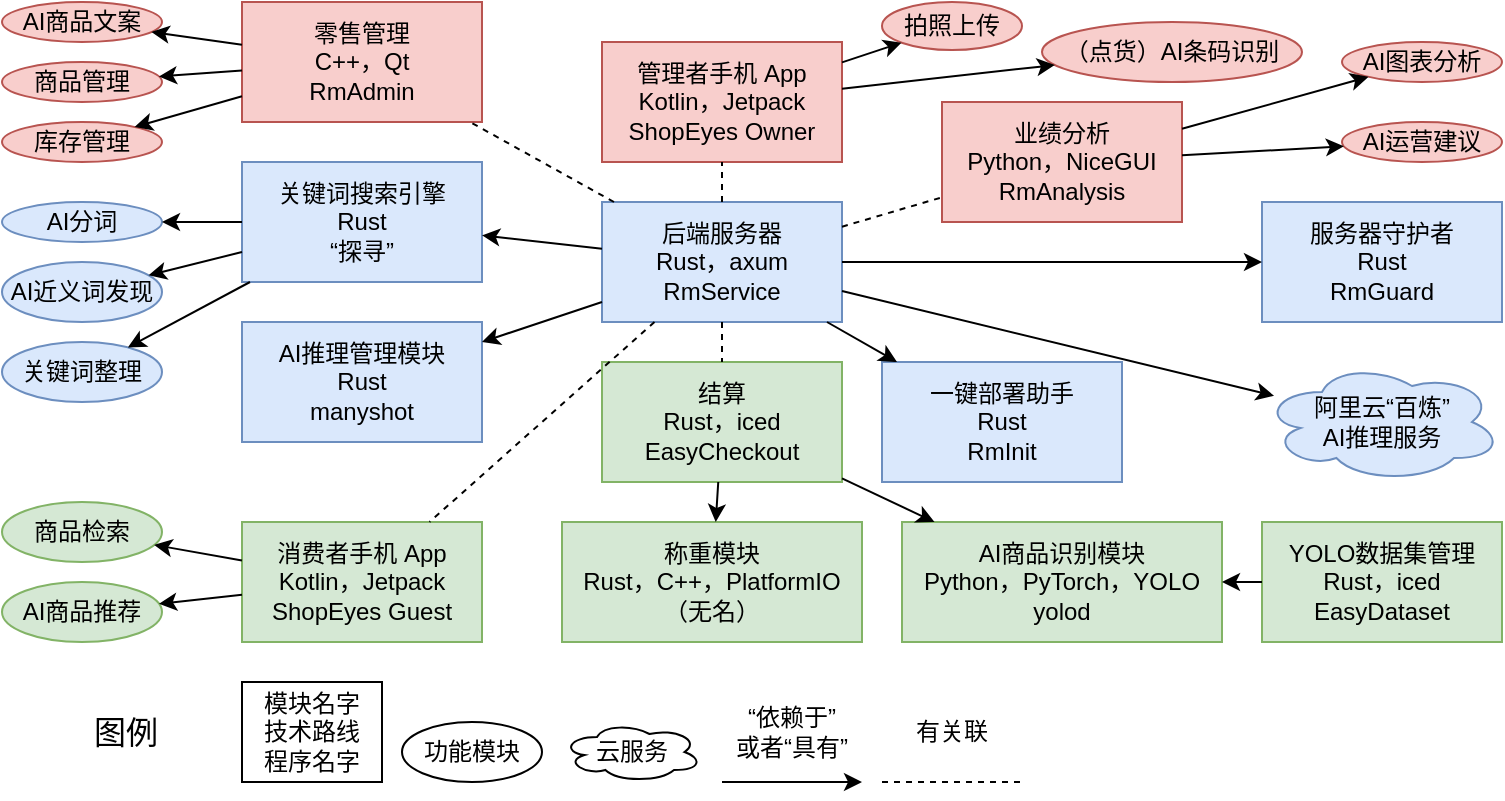 <mxfile version="26.1.1">
  <diagram name="第 1 页" id="qZBS6BFGT_fbDx9XYUuw">
    <mxGraphModel dx="938" dy="820" grid="1" gridSize="10" guides="0" tooltips="1" connect="1" arrows="1" fold="1" page="1" pageScale="1" pageWidth="1169" pageHeight="827" math="0" shadow="0">
      <root>
        <mxCell id="0" />
        <mxCell id="1" parent="0" />
        <mxCell id="apDv6MEX-A2CdWdYZprh-1" value="后端服务器&lt;div&gt;Rust，axum&lt;div&gt;RmService&lt;/div&gt;&lt;/div&gt;" style="rounded=0;whiteSpace=wrap;html=1;fillColor=#dae8fc;strokeColor=#6c8ebf;" parent="1" vertex="1">
          <mxGeometry x="340" y="340" width="120" height="60" as="geometry" />
        </mxCell>
        <mxCell id="apDv6MEX-A2CdWdYZprh-2" value="零售管理&lt;div&gt;C++，Qt&lt;/div&gt;&lt;div&gt;&lt;div&gt;RmAdmin&lt;/div&gt;&lt;/div&gt;" style="rounded=0;whiteSpace=wrap;html=1;fillColor=#f8cecc;strokeColor=#b85450;" parent="1" vertex="1">
          <mxGeometry x="160" y="240" width="120" height="60" as="geometry" />
        </mxCell>
        <mxCell id="apDv6MEX-A2CdWdYZprh-3" value="业绩分析&lt;div&gt;Python，NiceGUI&lt;/div&gt;&lt;div&gt;RmAnalysis&lt;/div&gt;" style="rounded=0;whiteSpace=wrap;html=1;fillColor=#f8cecc;strokeColor=#b85450;" parent="1" vertex="1">
          <mxGeometry x="510" y="290" width="120" height="60" as="geometry" />
        </mxCell>
        <mxCell id="apDv6MEX-A2CdWdYZprh-8" value="结算&lt;div&gt;Rust，iced&lt;/div&gt;&lt;div&gt;EasyCheckout&lt;/div&gt;" style="rounded=0;whiteSpace=wrap;html=1;fillColor=#d5e8d4;strokeColor=#82b366;" parent="1" vertex="1">
          <mxGeometry x="340" y="420" width="120" height="60" as="geometry" />
        </mxCell>
        <mxCell id="apDv6MEX-A2CdWdYZprh-10" value="管理者手机 App&lt;div&gt;Kotlin，Jetpack&lt;/div&gt;&lt;div&gt;ShopEyes Owner&lt;/div&gt;" style="rounded=0;whiteSpace=wrap;html=1;fillColor=#f8cecc;strokeColor=#b85450;" parent="1" vertex="1">
          <mxGeometry x="340" y="260" width="120" height="60" as="geometry" />
        </mxCell>
        <mxCell id="apDv6MEX-A2CdWdYZprh-12" value="关键词搜索引擎&lt;div&gt;Rust&lt;/div&gt;&lt;div&gt;“探寻”&lt;/div&gt;" style="rounded=0;whiteSpace=wrap;html=1;fillColor=#dae8fc;strokeColor=#6c8ebf;" parent="1" vertex="1">
          <mxGeometry x="160" y="320" width="120" height="60" as="geometry" />
        </mxCell>
        <mxCell id="apDv6MEX-A2CdWdYZprh-14" value="一键部署助手&lt;div&gt;Rust&lt;/div&gt;&lt;div&gt;RmInit&lt;/div&gt;" style="rounded=0;whiteSpace=wrap;html=1;fillColor=#dae8fc;strokeColor=#6c8ebf;" parent="1" vertex="1">
          <mxGeometry x="480" y="420" width="120" height="60" as="geometry" />
        </mxCell>
        <mxCell id="apDv6MEX-A2CdWdYZprh-15" value="称重模块&lt;div&gt;Rust，C++，PlatformIO&lt;/div&gt;&lt;div&gt;（无名）&lt;/div&gt;" style="rounded=0;whiteSpace=wrap;html=1;fillColor=#d5e8d4;strokeColor=#82b366;" parent="1" vertex="1">
          <mxGeometry x="320" y="500" width="150" height="60" as="geometry" />
        </mxCell>
        <mxCell id="apDv6MEX-A2CdWdYZprh-19" value="" style="endArrow=none;dashed=1;html=1;rounded=0;" parent="1" source="apDv6MEX-A2CdWdYZprh-1" target="apDv6MEX-A2CdWdYZprh-10" edge="1">
          <mxGeometry width="50" height="50" relative="1" as="geometry">
            <mxPoint x="270" y="280" as="sourcePoint" />
            <mxPoint x="320" y="230" as="targetPoint" />
          </mxGeometry>
        </mxCell>
        <mxCell id="apDv6MEX-A2CdWdYZprh-20" value="" style="endArrow=none;dashed=1;html=1;rounded=0;" parent="1" source="apDv6MEX-A2CdWdYZprh-1" target="apDv6MEX-A2CdWdYZprh-8" edge="1">
          <mxGeometry width="50" height="50" relative="1" as="geometry">
            <mxPoint x="70" y="450" as="sourcePoint" />
            <mxPoint x="120" y="400" as="targetPoint" />
          </mxGeometry>
        </mxCell>
        <mxCell id="apDv6MEX-A2CdWdYZprh-21" value="" style="endArrow=none;dashed=1;html=1;rounded=0;" parent="1" source="apDv6MEX-A2CdWdYZprh-1" target="apDv6MEX-A2CdWdYZprh-3" edge="1">
          <mxGeometry width="50" height="50" relative="1" as="geometry">
            <mxPoint x="190" y="320" as="sourcePoint" />
            <mxPoint x="240" y="270" as="targetPoint" />
          </mxGeometry>
        </mxCell>
        <mxCell id="apDv6MEX-A2CdWdYZprh-22" value="" style="endArrow=none;dashed=1;html=1;rounded=0;" parent="1" source="apDv6MEX-A2CdWdYZprh-1" target="apDv6MEX-A2CdWdYZprh-2" edge="1">
          <mxGeometry width="50" height="50" relative="1" as="geometry">
            <mxPoint x="90" y="360" as="sourcePoint" />
            <mxPoint x="140" y="310" as="targetPoint" />
          </mxGeometry>
        </mxCell>
        <mxCell id="apDv6MEX-A2CdWdYZprh-25" value="AI商品识别模块&lt;div&gt;Python，PyTorch，YOLO&lt;/div&gt;&lt;div&gt;yolod&lt;/div&gt;" style="rounded=0;whiteSpace=wrap;html=1;fillColor=#d5e8d4;strokeColor=#82b366;" parent="1" vertex="1">
          <mxGeometry x="490" y="500" width="160" height="60" as="geometry" />
        </mxCell>
        <mxCell id="apDv6MEX-A2CdWdYZprh-29" value="" style="endArrow=classic;html=1;rounded=0;" parent="1" source="apDv6MEX-A2CdWdYZprh-1" target="apDv6MEX-A2CdWdYZprh-12" edge="1">
          <mxGeometry width="50" height="50" relative="1" as="geometry">
            <mxPoint x="489.427" y="314.5" as="sourcePoint" />
            <mxPoint x="-10" y="410.5" as="targetPoint" />
          </mxGeometry>
        </mxCell>
        <mxCell id="apDv6MEX-A2CdWdYZprh-30" value="" style="endArrow=classic;html=1;rounded=0;" parent="1" source="apDv6MEX-A2CdWdYZprh-1" target="apDv6MEX-A2CdWdYZprh-14" edge="1">
          <mxGeometry width="50" height="50" relative="1" as="geometry">
            <mxPoint x="30" y="430" as="sourcePoint" />
            <mxPoint x="80" y="380" as="targetPoint" />
          </mxGeometry>
        </mxCell>
        <mxCell id="apDv6MEX-A2CdWdYZprh-31" value="" style="endArrow=classic;html=1;rounded=0;" parent="1" source="apDv6MEX-A2CdWdYZprh-8" target="apDv6MEX-A2CdWdYZprh-15" edge="1">
          <mxGeometry width="50" height="50" relative="1" as="geometry">
            <mxPoint x="460" y="560" as="sourcePoint" />
            <mxPoint x="510" y="510" as="targetPoint" />
          </mxGeometry>
        </mxCell>
        <mxCell id="apDv6MEX-A2CdWdYZprh-32" value="" style="endArrow=classic;html=1;rounded=0;" parent="1" source="apDv6MEX-A2CdWdYZprh-8" target="apDv6MEX-A2CdWdYZprh-25" edge="1">
          <mxGeometry width="50" height="50" relative="1" as="geometry">
            <mxPoint x="540" y="600" as="sourcePoint" />
            <mxPoint x="590" y="550" as="targetPoint" />
          </mxGeometry>
        </mxCell>
        <mxCell id="apDv6MEX-A2CdWdYZprh-33" value="YOLO数据集管理&lt;div&gt;Rust，iced&lt;/div&gt;&lt;div&gt;EasyDataset&lt;/div&gt;" style="rounded=0;whiteSpace=wrap;html=1;fillColor=#d5e8d4;strokeColor=#82b366;" parent="1" vertex="1">
          <mxGeometry x="670" y="500" width="120" height="60" as="geometry" />
        </mxCell>
        <mxCell id="apDv6MEX-A2CdWdYZprh-34" value="" style="endArrow=classic;html=1;rounded=0;" parent="1" source="apDv6MEX-A2CdWdYZprh-33" target="apDv6MEX-A2CdWdYZprh-25" edge="1">
          <mxGeometry width="50" height="50" relative="1" as="geometry">
            <mxPoint x="990" y="702.5" as="sourcePoint" />
            <mxPoint x="1040" y="652.5" as="targetPoint" />
          </mxGeometry>
        </mxCell>
        <mxCell id="apDv6MEX-A2CdWdYZprh-35" value="服务器守护者&lt;div&gt;Rust&lt;/div&gt;&lt;div&gt;RmGuard&lt;/div&gt;" style="rounded=0;whiteSpace=wrap;html=1;fillColor=#dae8fc;strokeColor=#6c8ebf;" parent="1" vertex="1">
          <mxGeometry x="670" y="340" width="120" height="60" as="geometry" />
        </mxCell>
        <mxCell id="apDv6MEX-A2CdWdYZprh-36" value="" style="endArrow=classic;html=1;rounded=0;" parent="1" source="apDv6MEX-A2CdWdYZprh-1" target="apDv6MEX-A2CdWdYZprh-35" edge="1">
          <mxGeometry width="50" height="50" relative="1" as="geometry">
            <mxPoint x="90" y="500" as="sourcePoint" />
            <mxPoint x="140" y="450" as="targetPoint" />
          </mxGeometry>
        </mxCell>
        <mxCell id="apDv6MEX-A2CdWdYZprh-38" value="阿里云“百炼”&lt;div&gt;AI推理服务&lt;/div&gt;" style="ellipse;shape=cloud;whiteSpace=wrap;html=1;fillColor=#dae8fc;strokeColor=#6c8ebf;" parent="1" vertex="1">
          <mxGeometry x="670" y="420" width="120" height="60" as="geometry" />
        </mxCell>
        <mxCell id="apDv6MEX-A2CdWdYZprh-39" value="" style="endArrow=classic;html=1;rounded=0;" parent="1" source="apDv6MEX-A2CdWdYZprh-1" target="apDv6MEX-A2CdWdYZprh-38" edge="1">
          <mxGeometry width="50" height="50" relative="1" as="geometry">
            <mxPoint x="30" y="450" as="sourcePoint" />
            <mxPoint x="80" y="400" as="targetPoint" />
          </mxGeometry>
        </mxCell>
        <mxCell id="apDv6MEX-A2CdWdYZprh-45" value="AI推理管理模块&lt;div&gt;Rust&lt;/div&gt;&lt;div&gt;manyshot&lt;/div&gt;" style="rounded=0;whiteSpace=wrap;html=1;fillColor=#dae8fc;strokeColor=#6c8ebf;" parent="1" vertex="1">
          <mxGeometry x="160" y="400" width="120" height="60" as="geometry" />
        </mxCell>
        <mxCell id="apDv6MEX-A2CdWdYZprh-46" value="" style="endArrow=classic;html=1;rounded=0;" parent="1" source="apDv6MEX-A2CdWdYZprh-1" target="apDv6MEX-A2CdWdYZprh-45" edge="1">
          <mxGeometry width="50" height="50" relative="1" as="geometry">
            <mxPoint x="50" y="340" as="sourcePoint" />
            <mxPoint x="100" y="290" as="targetPoint" />
          </mxGeometry>
        </mxCell>
        <mxCell id="apDv6MEX-A2CdWdYZprh-47" value="商品管理" style="ellipse;whiteSpace=wrap;html=1;fillColor=#f8cecc;strokeColor=#b85450;" parent="1" vertex="1">
          <mxGeometry x="40" y="270" width="80" height="20" as="geometry" />
        </mxCell>
        <mxCell id="apDv6MEX-A2CdWdYZprh-48" value="库存管理" style="ellipse;whiteSpace=wrap;html=1;fillColor=#f8cecc;strokeColor=#b85450;" parent="1" vertex="1">
          <mxGeometry x="40" y="300" width="80" height="20" as="geometry" />
        </mxCell>
        <mxCell id="apDv6MEX-A2CdWdYZprh-50" value="AI商品文案" style="ellipse;whiteSpace=wrap;html=1;fillColor=#f8cecc;strokeColor=#b85450;" parent="1" vertex="1">
          <mxGeometry x="40" y="240" width="80" height="20" as="geometry" />
        </mxCell>
        <mxCell id="apDv6MEX-A2CdWdYZprh-55" value="" style="endArrow=classic;html=1;rounded=0;" parent="1" source="apDv6MEX-A2CdWdYZprh-2" target="apDv6MEX-A2CdWdYZprh-50" edge="1">
          <mxGeometry width="50" height="50" relative="1" as="geometry">
            <mxPoint x="-530" y="456.5" as="sourcePoint" />
            <mxPoint x="-480" y="406.5" as="targetPoint" />
          </mxGeometry>
        </mxCell>
        <mxCell id="apDv6MEX-A2CdWdYZprh-56" value="" style="endArrow=classic;html=1;rounded=0;" parent="1" source="apDv6MEX-A2CdWdYZprh-2" target="apDv6MEX-A2CdWdYZprh-47" edge="1">
          <mxGeometry width="50" height="50" relative="1" as="geometry">
            <mxPoint x="-410" y="526.5" as="sourcePoint" />
            <mxPoint x="-360" y="476.5" as="targetPoint" />
          </mxGeometry>
        </mxCell>
        <mxCell id="apDv6MEX-A2CdWdYZprh-57" value="" style="endArrow=classic;html=1;rounded=0;" parent="1" source="apDv6MEX-A2CdWdYZprh-2" target="apDv6MEX-A2CdWdYZprh-48" edge="1">
          <mxGeometry width="50" height="50" relative="1" as="geometry">
            <mxPoint x="-260" y="566.5" as="sourcePoint" />
            <mxPoint x="-210" y="516.5" as="targetPoint" />
          </mxGeometry>
        </mxCell>
        <mxCell id="apDv6MEX-A2CdWdYZprh-59" value="&lt;div&gt;（点货）&lt;span style=&quot;background-color: transparent; color: light-dark(rgb(0, 0, 0), rgb(255, 255, 255));&quot;&gt;AI条码识别&lt;/span&gt;&lt;/div&gt;" style="ellipse;whiteSpace=wrap;html=1;fillColor=#f8cecc;strokeColor=#b85450;" parent="1" vertex="1">
          <mxGeometry x="560" y="250" width="130" height="30" as="geometry" />
        </mxCell>
        <mxCell id="apDv6MEX-A2CdWdYZprh-60" value="消费者手机 App&lt;div&gt;Kotlin，Jetpack&lt;/div&gt;&lt;div&gt;ShopEyes Guest&lt;/div&gt;" style="rounded=0;whiteSpace=wrap;html=1;fillColor=#d5e8d4;strokeColor=#82b366;" parent="1" vertex="1">
          <mxGeometry x="160" y="500" width="120" height="60" as="geometry" />
        </mxCell>
        <mxCell id="apDv6MEX-A2CdWdYZprh-62" value="" style="endArrow=none;dashed=1;html=1;rounded=0;" parent="1" source="apDv6MEX-A2CdWdYZprh-1" target="apDv6MEX-A2CdWdYZprh-60" edge="1">
          <mxGeometry width="50" height="50" relative="1" as="geometry">
            <mxPoint x="120" y="222" as="sourcePoint" />
            <mxPoint x="340" y="158" as="targetPoint" />
          </mxGeometry>
        </mxCell>
        <mxCell id="apDv6MEX-A2CdWdYZprh-63" value="" style="endArrow=classic;html=1;rounded=0;" parent="1" source="apDv6MEX-A2CdWdYZprh-10" target="apDv6MEX-A2CdWdYZprh-59" edge="1">
          <mxGeometry width="50" height="50" relative="1" as="geometry">
            <mxPoint x="170" y="217.5" as="sourcePoint" />
            <mxPoint x="220" y="167.5" as="targetPoint" />
          </mxGeometry>
        </mxCell>
        <mxCell id="apDv6MEX-A2CdWdYZprh-65" value="&lt;div&gt;拍照上传&lt;/div&gt;" style="ellipse;whiteSpace=wrap;html=1;fillColor=#f8cecc;strokeColor=#b85450;" parent="1" vertex="1">
          <mxGeometry x="480" y="240" width="70" height="24" as="geometry" />
        </mxCell>
        <mxCell id="apDv6MEX-A2CdWdYZprh-66" value="" style="endArrow=classic;html=1;rounded=0;" parent="1" source="apDv6MEX-A2CdWdYZprh-10" target="apDv6MEX-A2CdWdYZprh-65" edge="1">
          <mxGeometry width="50" height="50" relative="1" as="geometry">
            <mxPoint x="100" y="166.5" as="sourcePoint" />
            <mxPoint x="340" y="166.5" as="targetPoint" />
          </mxGeometry>
        </mxCell>
        <mxCell id="apDv6MEX-A2CdWdYZprh-67" value="&lt;div&gt;AI商品推荐&lt;/div&gt;" style="ellipse;whiteSpace=wrap;html=1;fillColor=#d5e8d4;strokeColor=#82b366;" parent="1" vertex="1">
          <mxGeometry x="40" y="530" width="80" height="30" as="geometry" />
        </mxCell>
        <mxCell id="apDv6MEX-A2CdWdYZprh-68" value="" style="endArrow=classic;html=1;rounded=0;" parent="1" source="apDv6MEX-A2CdWdYZprh-60" target="apDv6MEX-A2CdWdYZprh-67" edge="1">
          <mxGeometry width="50" height="50" relative="1" as="geometry">
            <mxPoint x="1196" y="432.5" as="sourcePoint" />
            <mxPoint x="1246" y="382.5" as="targetPoint" />
          </mxGeometry>
        </mxCell>
        <mxCell id="apDv6MEX-A2CdWdYZprh-70" value="商品检索" style="ellipse;whiteSpace=wrap;html=1;fillColor=#d5e8d4;strokeColor=#82b366;" parent="1" vertex="1">
          <mxGeometry x="40" y="490" width="80" height="30" as="geometry" />
        </mxCell>
        <mxCell id="apDv6MEX-A2CdWdYZprh-71" value="" style="endArrow=classic;html=1;rounded=0;" parent="1" source="apDv6MEX-A2CdWdYZprh-60" target="apDv6MEX-A2CdWdYZprh-70" edge="1">
          <mxGeometry width="50" height="50" relative="1" as="geometry">
            <mxPoint x="1366" y="392.5" as="sourcePoint" />
            <mxPoint x="1416" y="342.5" as="targetPoint" />
          </mxGeometry>
        </mxCell>
        <mxCell id="apDv6MEX-A2CdWdYZprh-73" value="关键词整理" style="ellipse;whiteSpace=wrap;html=1;fillColor=#dae8fc;strokeColor=#6c8ebf;" parent="1" vertex="1">
          <mxGeometry x="40" y="410" width="80" height="30" as="geometry" />
        </mxCell>
        <mxCell id="apDv6MEX-A2CdWdYZprh-74" value="AI分词" style="ellipse;whiteSpace=wrap;html=1;fillColor=#dae8fc;strokeColor=#6c8ebf;" parent="1" vertex="1">
          <mxGeometry x="40" y="340" width="80" height="20" as="geometry" />
        </mxCell>
        <mxCell id="apDv6MEX-A2CdWdYZprh-75" value="AI近义词发现" style="ellipse;whiteSpace=wrap;html=1;fillColor=#dae8fc;strokeColor=#6c8ebf;" parent="1" vertex="1">
          <mxGeometry x="40" y="370" width="80" height="30" as="geometry" />
        </mxCell>
        <mxCell id="apDv6MEX-A2CdWdYZprh-76" value="" style="endArrow=classic;html=1;rounded=0;" parent="1" source="apDv6MEX-A2CdWdYZprh-12" target="apDv6MEX-A2CdWdYZprh-73" edge="1">
          <mxGeometry width="50" height="50" relative="1" as="geometry">
            <mxPoint x="385" y="365.5" as="sourcePoint" />
            <mxPoint x="550" y="451.75" as="targetPoint" />
          </mxGeometry>
        </mxCell>
        <mxCell id="apDv6MEX-A2CdWdYZprh-77" value="" style="endArrow=classic;html=1;rounded=0;" parent="1" source="apDv6MEX-A2CdWdYZprh-12" target="apDv6MEX-A2CdWdYZprh-74" edge="1">
          <mxGeometry width="50" height="50" relative="1" as="geometry">
            <mxPoint x="385" y="380.75" as="sourcePoint" />
            <mxPoint x="550" y="441.75" as="targetPoint" />
          </mxGeometry>
        </mxCell>
        <mxCell id="apDv6MEX-A2CdWdYZprh-78" value="" style="endArrow=classic;html=1;rounded=0;" parent="1" source="apDv6MEX-A2CdWdYZprh-12" target="apDv6MEX-A2CdWdYZprh-75" edge="1">
          <mxGeometry width="50" height="50" relative="1" as="geometry">
            <mxPoint x="385" y="350.064" as="sourcePoint" />
            <mxPoint x="590" y="431.75" as="targetPoint" />
          </mxGeometry>
        </mxCell>
        <mxCell id="apDv6MEX-A2CdWdYZprh-80" value="AI图表分析" style="ellipse;whiteSpace=wrap;html=1;fillColor=#f8cecc;strokeColor=#b85450;" parent="1" vertex="1">
          <mxGeometry x="710" y="260" width="80" height="20" as="geometry" />
        </mxCell>
        <mxCell id="apDv6MEX-A2CdWdYZprh-81" value="AI运营建议" style="ellipse;whiteSpace=wrap;html=1;fillColor=#f8cecc;strokeColor=#b85450;" parent="1" vertex="1">
          <mxGeometry x="710" y="300" width="80" height="20" as="geometry" />
        </mxCell>
        <mxCell id="apDv6MEX-A2CdWdYZprh-82" value="" style="endArrow=classic;html=1;rounded=0;" parent="1" source="apDv6MEX-A2CdWdYZprh-3" target="apDv6MEX-A2CdWdYZprh-81" edge="1">
          <mxGeometry width="50" height="50" relative="1" as="geometry">
            <mxPoint x="300" y="160" as="sourcePoint" />
            <mxPoint x="350" y="110" as="targetPoint" />
          </mxGeometry>
        </mxCell>
        <mxCell id="apDv6MEX-A2CdWdYZprh-83" value="" style="endArrow=classic;html=1;rounded=0;" parent="1" source="apDv6MEX-A2CdWdYZprh-3" target="apDv6MEX-A2CdWdYZprh-80" edge="1">
          <mxGeometry width="50" height="50" relative="1" as="geometry">
            <mxPoint x="300" y="260" as="sourcePoint" />
            <mxPoint x="350" y="210" as="targetPoint" />
          </mxGeometry>
        </mxCell>
        <mxCell id="apDv6MEX-A2CdWdYZprh-4" value="模块名字&lt;div&gt;技术路线&lt;br&gt;&lt;div&gt;程序名字&lt;/div&gt;&lt;/div&gt;" style="rounded=0;whiteSpace=wrap;html=1;" parent="1" vertex="1">
          <mxGeometry x="160" y="580" width="70" height="50" as="geometry" />
        </mxCell>
        <mxCell id="apDv6MEX-A2CdWdYZprh-13" value="功能模块" style="ellipse;whiteSpace=wrap;html=1;" parent="1" vertex="1">
          <mxGeometry x="240" y="600" width="70" height="30" as="geometry" />
        </mxCell>
        <mxCell id="apDv6MEX-A2CdWdYZprh-37" value="云服务" style="ellipse;shape=cloud;whiteSpace=wrap;html=1;" parent="1" vertex="1">
          <mxGeometry x="320" y="600" width="70" height="30" as="geometry" />
        </mxCell>
        <mxCell id="apDv6MEX-A2CdWdYZprh-40" value="" style="endArrow=classic;html=1;rounded=0;" parent="1" edge="1">
          <mxGeometry width="50" height="50" relative="1" as="geometry">
            <mxPoint x="400" y="630" as="sourcePoint" />
            <mxPoint x="470" y="630" as="targetPoint" />
          </mxGeometry>
        </mxCell>
        <mxCell id="apDv6MEX-A2CdWdYZprh-41" value="“依赖于”&lt;div&gt;或者“具有”&lt;/div&gt;" style="text;html=1;align=center;verticalAlign=middle;whiteSpace=wrap;rounded=0;" parent="1" vertex="1">
          <mxGeometry x="400" y="590" width="70" height="30" as="geometry" />
        </mxCell>
        <mxCell id="apDv6MEX-A2CdWdYZprh-42" value="" style="endArrow=none;dashed=1;html=1;rounded=0;" parent="1" edge="1">
          <mxGeometry width="50" height="50" relative="1" as="geometry">
            <mxPoint x="480" y="630" as="sourcePoint" />
            <mxPoint x="550" y="630" as="targetPoint" />
          </mxGeometry>
        </mxCell>
        <mxCell id="apDv6MEX-A2CdWdYZprh-44" value="有关联" style="text;html=1;align=center;verticalAlign=middle;whiteSpace=wrap;rounded=0;" parent="1" vertex="1">
          <mxGeometry x="480" y="590" width="70" height="30" as="geometry" />
        </mxCell>
        <mxCell id="M3V9KTSBly4arysllJw5-4" value="图例" style="text;html=1;align=right;verticalAlign=middle;whiteSpace=wrap;rounded=0;fontSize=16;" vertex="1" parent="1">
          <mxGeometry x="40" y="580" width="80" height="50" as="geometry" />
        </mxCell>
      </root>
    </mxGraphModel>
  </diagram>
</mxfile>
